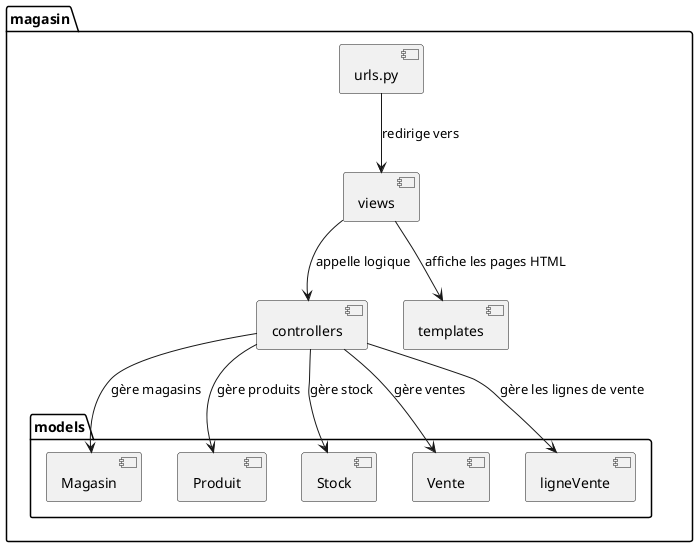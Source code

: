 @startuml vue-implementation
package magasin {

  [controllers] as C
  [views] as V
  [templates] as T
  [urls.py] as U

  package models {
    [Magasin] as S1
    [Produit] as S2
    [Stock] as S3
    [Vente] as S4
    [ligneVente] as S5
  }

  C --> S1 : gère magasins
  C --> S2 : gère produits
  C --> S3 : gère stock
  C --> S4 : gère ventes
  C --> S5 : gère les lignes de vente
  V --> C : appelle logique
  U --> V : redirige vers
  V --> T : affiche les pages HTML
}
@enduml
